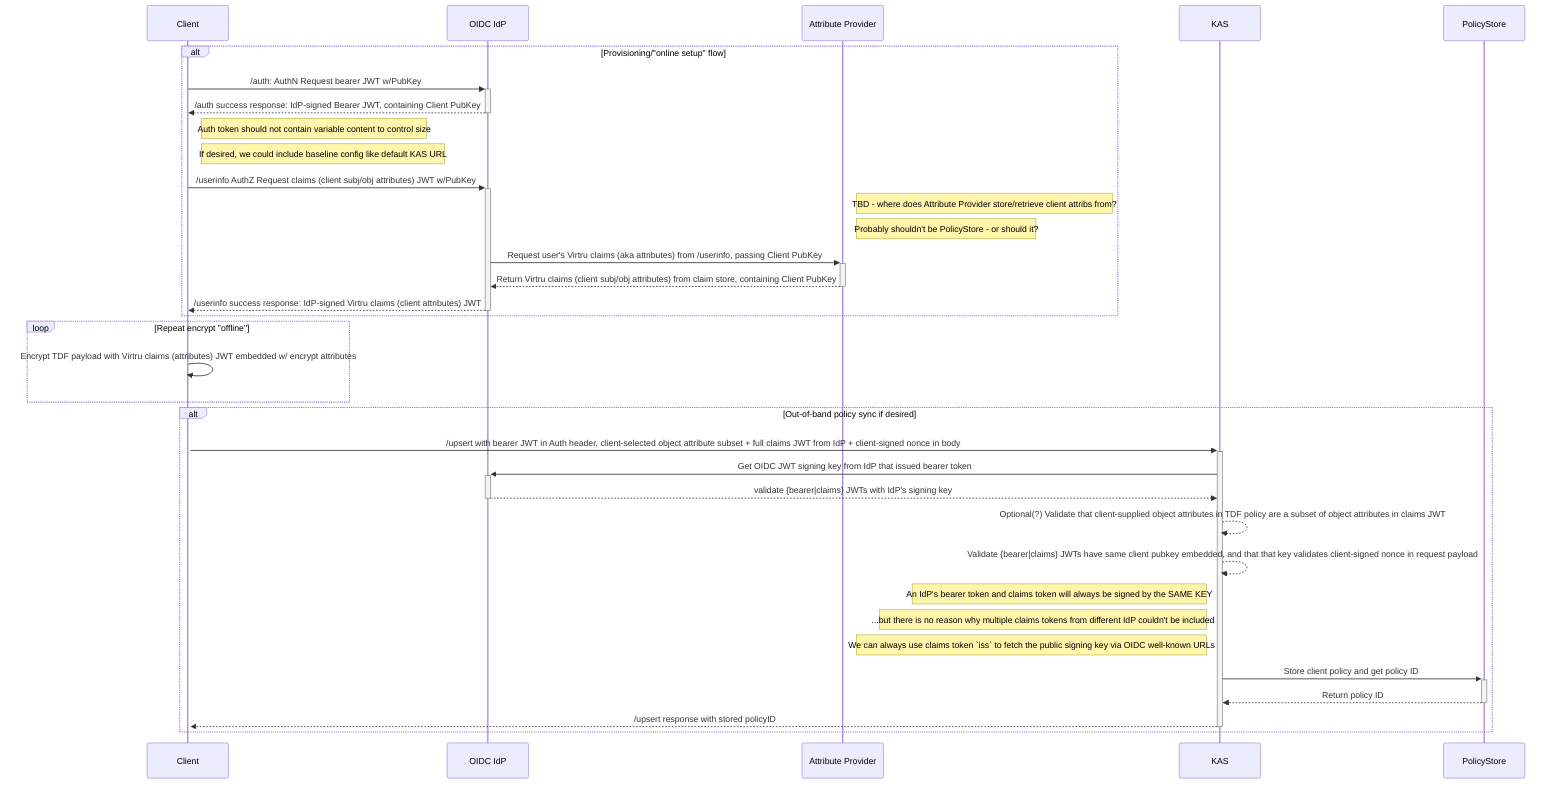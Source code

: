 sequenceDiagram

    participant Client
    participant IdP as OIDC IdP
    participant Attribute Provider
    participant KAS
    participant PolicyStore


    alt Provisioning/"online setup" flow

        Client->>+IdP: /auth: AuthN Request bearer JWT w/PubKey
        IdP-->>-Client: /auth success response: IdP-signed Bearer JWT, containing Client PubKey
        Note right of Client: Auth token should not contain variable content to control size
        Note right of Client: If desired, we could include baseline config like default KAS URL


        Client->>+IdP: /userinfo AuthZ Request claims (client subj/obj attributes) JWT w/PubKey
        Note right of Attribute Provider: TBD - where does Attribute Provider store/retrieve client attribs from?
        Note right of Attribute Provider: Probably shouldn't be PolicyStore - or should it?
        IdP->>+Attribute Provider: Request user's Virtru claims (aka attributes) from /userinfo, passing Client PubKey

        Attribute Provider-->>-IdP: Return Virtru claims (client subj/obj attributes) from claim store, containing Client PubKey
        IdP-->>-Client: /userinfo success response: IdP-signed Virtru claims (client attributes) JWT
    end
    loop Repeat encrypt "offline"
        Client->>+Client: Encrypt TDF payload with Virtru claims (attributes) JWT embedded w/ encrypt attributes
    end
    alt Out-of-band policy sync if desired

        Client->>+KAS: /upsert with bearer JWT in Auth header, client-selected object attribute subset + full claims JWT from IdP + client-signed nonce in body
        KAS->>+IdP: Get OIDC JWT signing key from IdP that issued bearer token
        IdP-->>-KAS: validate {bearer|claims} JWTs with IdP's signing key
        KAS-->>KAS: Optional(?) Validate that client-supplied object attributes in TDF policy are a subset of object attributes in claims JWT
        KAS-->>KAS: Validate {bearer|claims} JWTs have same client pubkey embedded, and that that key validates client-signed nonce in request payload
        Note left of KAS: An IdP's bearer token and claims token will always be signed by the SAME KEY
        Note left of KAS: ...but there is no reason why multiple claims tokens from different IdP couldn't be included
        Note left of KAS: We can always use claims token `iss` to fetch the public signing key via OIDC well-known URLs
        KAS->>+PolicyStore: Store client policy and get policy ID
        PolicyStore-->>-KAS: Return policy ID

        KAS-->>-Client: /upsert response with stored policyID
    end
